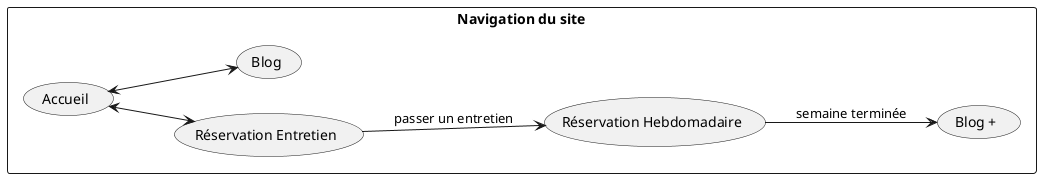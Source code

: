 @startuml
left to right direction
rectangle "Navigation du site" {
  (Accueil) <--> (Réservation Entretien)
  (Accueil) <--> (Blog)
  (Réservation Entretien) --> (Réservation Hebdomadaire)  : passer un entretien
  (Réservation Hebdomadaire) --> (Blog +)  : semaine terminée
}
@enduml